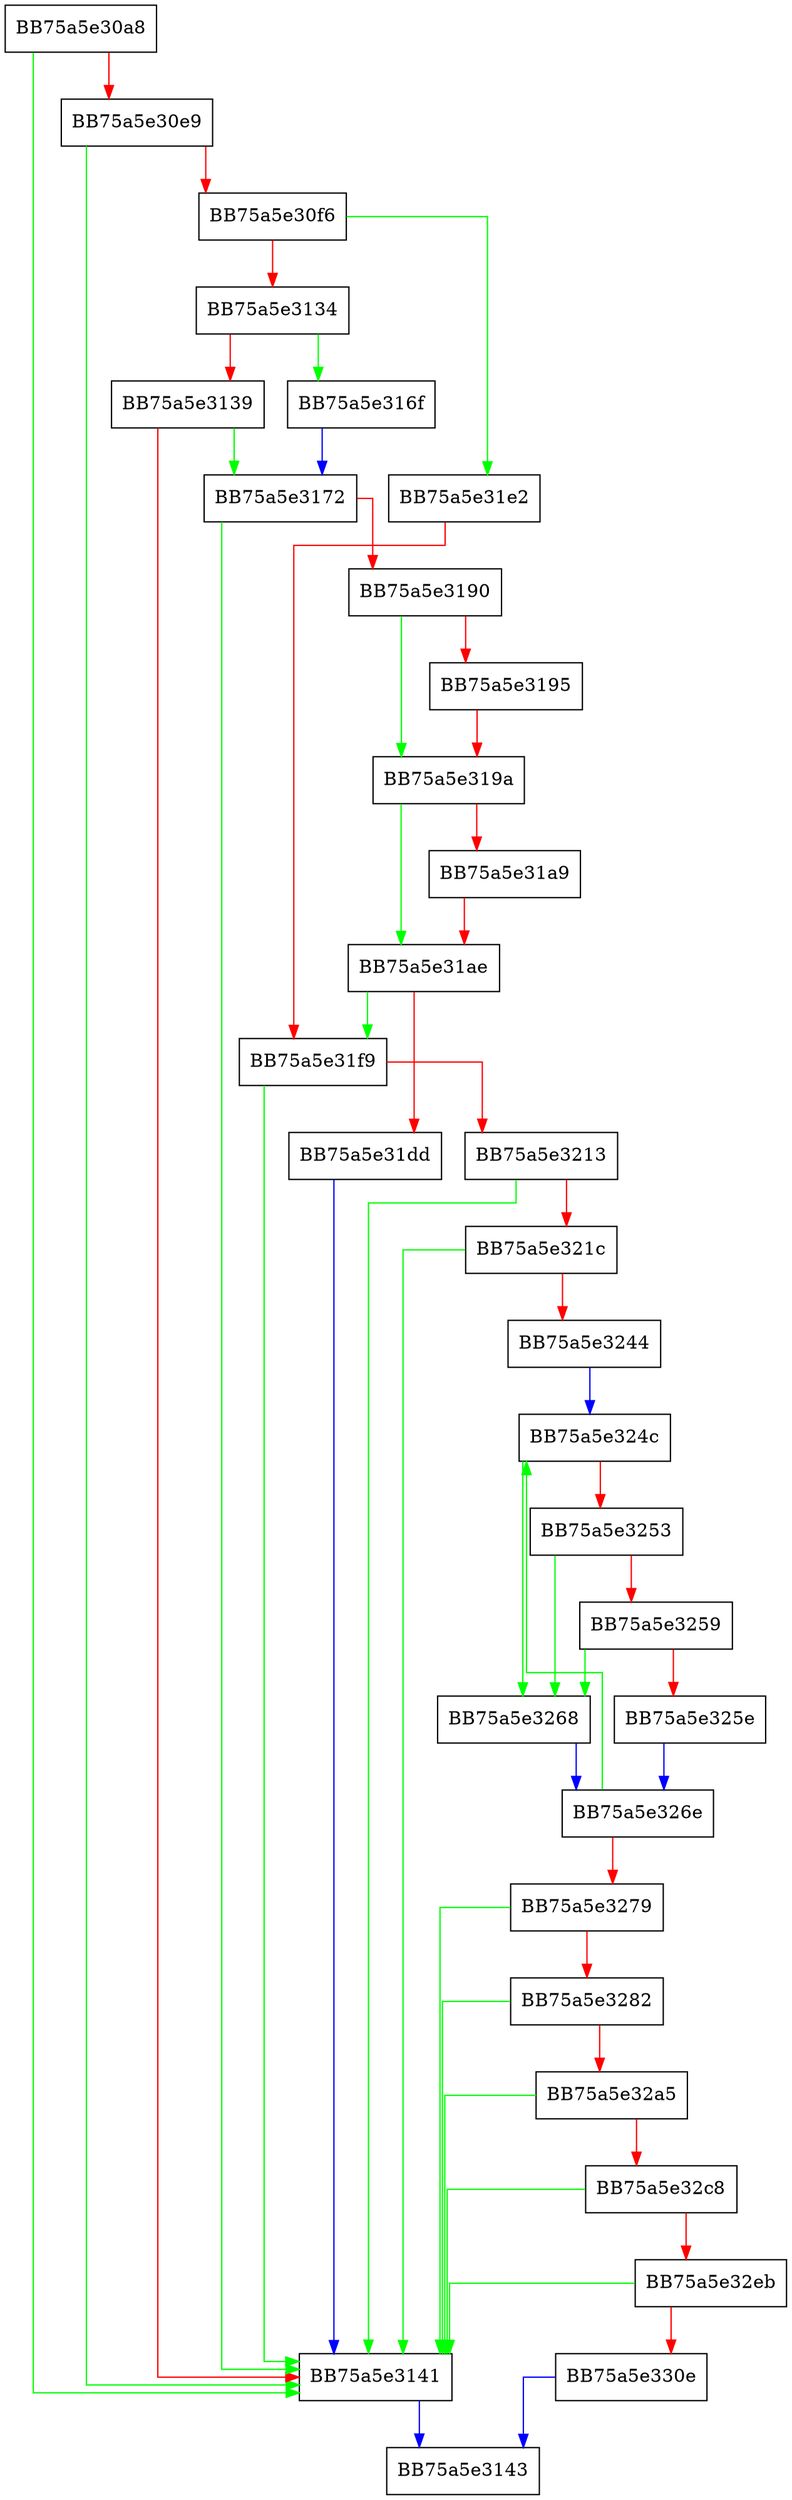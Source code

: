 digraph Native_BAT_Polybat_gen {
  node [shape="box"];
  graph [splines=ortho];
  BB75a5e30a8 -> BB75a5e3141 [color="green"];
  BB75a5e30a8 -> BB75a5e30e9 [color="red"];
  BB75a5e30e9 -> BB75a5e3141 [color="green"];
  BB75a5e30e9 -> BB75a5e30f6 [color="red"];
  BB75a5e30f6 -> BB75a5e31e2 [color="green"];
  BB75a5e30f6 -> BB75a5e3134 [color="red"];
  BB75a5e3134 -> BB75a5e316f [color="green"];
  BB75a5e3134 -> BB75a5e3139 [color="red"];
  BB75a5e3139 -> BB75a5e3172 [color="green"];
  BB75a5e3139 -> BB75a5e3141 [color="red"];
  BB75a5e3141 -> BB75a5e3143 [color="blue"];
  BB75a5e316f -> BB75a5e3172 [color="blue"];
  BB75a5e3172 -> BB75a5e3141 [color="green"];
  BB75a5e3172 -> BB75a5e3190 [color="red"];
  BB75a5e3190 -> BB75a5e319a [color="green"];
  BB75a5e3190 -> BB75a5e3195 [color="red"];
  BB75a5e3195 -> BB75a5e319a [color="red"];
  BB75a5e319a -> BB75a5e31ae [color="green"];
  BB75a5e319a -> BB75a5e31a9 [color="red"];
  BB75a5e31a9 -> BB75a5e31ae [color="red"];
  BB75a5e31ae -> BB75a5e31f9 [color="green"];
  BB75a5e31ae -> BB75a5e31dd [color="red"];
  BB75a5e31dd -> BB75a5e3141 [color="blue"];
  BB75a5e31e2 -> BB75a5e31f9 [color="red"];
  BB75a5e31f9 -> BB75a5e3141 [color="green"];
  BB75a5e31f9 -> BB75a5e3213 [color="red"];
  BB75a5e3213 -> BB75a5e3141 [color="green"];
  BB75a5e3213 -> BB75a5e321c [color="red"];
  BB75a5e321c -> BB75a5e3141 [color="green"];
  BB75a5e321c -> BB75a5e3244 [color="red"];
  BB75a5e3244 -> BB75a5e324c [color="blue"];
  BB75a5e324c -> BB75a5e3268 [color="green"];
  BB75a5e324c -> BB75a5e3253 [color="red"];
  BB75a5e3253 -> BB75a5e3268 [color="green"];
  BB75a5e3253 -> BB75a5e3259 [color="red"];
  BB75a5e3259 -> BB75a5e3268 [color="green"];
  BB75a5e3259 -> BB75a5e325e [color="red"];
  BB75a5e325e -> BB75a5e326e [color="blue"];
  BB75a5e3268 -> BB75a5e326e [color="blue"];
  BB75a5e326e -> BB75a5e324c [color="green"];
  BB75a5e326e -> BB75a5e3279 [color="red"];
  BB75a5e3279 -> BB75a5e3141 [color="green"];
  BB75a5e3279 -> BB75a5e3282 [color="red"];
  BB75a5e3282 -> BB75a5e3141 [color="green"];
  BB75a5e3282 -> BB75a5e32a5 [color="red"];
  BB75a5e32a5 -> BB75a5e3141 [color="green"];
  BB75a5e32a5 -> BB75a5e32c8 [color="red"];
  BB75a5e32c8 -> BB75a5e3141 [color="green"];
  BB75a5e32c8 -> BB75a5e32eb [color="red"];
  BB75a5e32eb -> BB75a5e3141 [color="green"];
  BB75a5e32eb -> BB75a5e330e [color="red"];
  BB75a5e330e -> BB75a5e3143 [color="blue"];
}